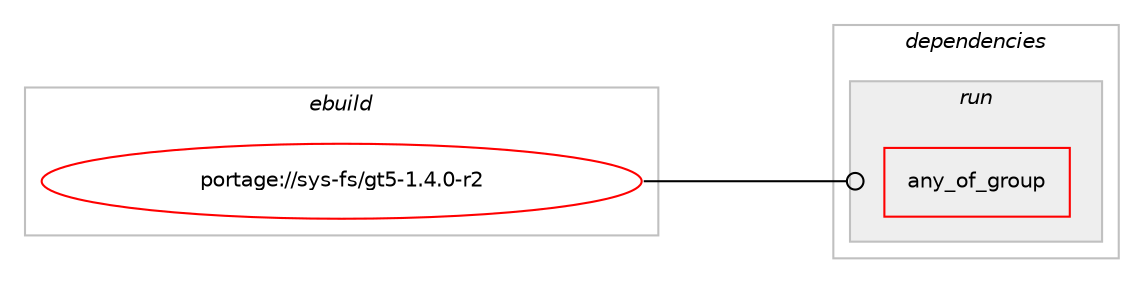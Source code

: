digraph prolog {

# *************
# Graph options
# *************

newrank=true;
concentrate=true;
compound=true;
graph [rankdir=LR,fontname=Helvetica,fontsize=10,ranksep=1.5];#, ranksep=2.5, nodesep=0.2];
edge  [arrowhead=vee];
node  [fontname=Helvetica,fontsize=10];

# **********
# The ebuild
# **********

subgraph cluster_leftcol {
color=gray;
rank=same;
label=<<i>ebuild</i>>;
id [label="portage://sys-fs/gt5-1.4.0-r2", color=red, width=4, href="../sys-fs/gt5-1.4.0-r2.svg"];
}

# ****************
# The dependencies
# ****************

subgraph cluster_midcol {
color=gray;
label=<<i>dependencies</i>>;
subgraph cluster_compile {
fillcolor="#eeeeee";
style=filled;
label=<<i>compile</i>>;
}
subgraph cluster_compileandrun {
fillcolor="#eeeeee";
style=filled;
label=<<i>compile and run</i>>;
}
subgraph cluster_run {
fillcolor="#eeeeee";
style=filled;
label=<<i>run</i>>;
subgraph any79 {
dependency8270 [label=<<TABLE BORDER="0" CELLBORDER="1" CELLSPACING="0" CELLPADDING="4"><TR><TD CELLPADDING="10">any_of_group</TD></TR></TABLE>>, shape=none, color=red];# *** BEGIN UNKNOWN DEPENDENCY TYPE (TODO) ***
# dependency8270 -> package_dependency(portage://sys-fs/gt5-1.4.0-r2,run,no,www-client,links,none,[,,],[],[])
# *** END UNKNOWN DEPENDENCY TYPE (TODO) ***

# *** BEGIN UNKNOWN DEPENDENCY TYPE (TODO) ***
# dependency8270 -> package_dependency(portage://sys-fs/gt5-1.4.0-r2,run,no,www-client,elinks,none,[,,],[],[])
# *** END UNKNOWN DEPENDENCY TYPE (TODO) ***

# *** BEGIN UNKNOWN DEPENDENCY TYPE (TODO) ***
# dependency8270 -> package_dependency(portage://sys-fs/gt5-1.4.0-r2,run,no,www-client,lynx,none,[,,],[],[])
# *** END UNKNOWN DEPENDENCY TYPE (TODO) ***

}
id:e -> dependency8270:w [weight=20,style="solid",arrowhead="odot"];
}
}

# **************
# The candidates
# **************

subgraph cluster_choices {
rank=same;
color=gray;
label=<<i>candidates</i>>;

}

}

